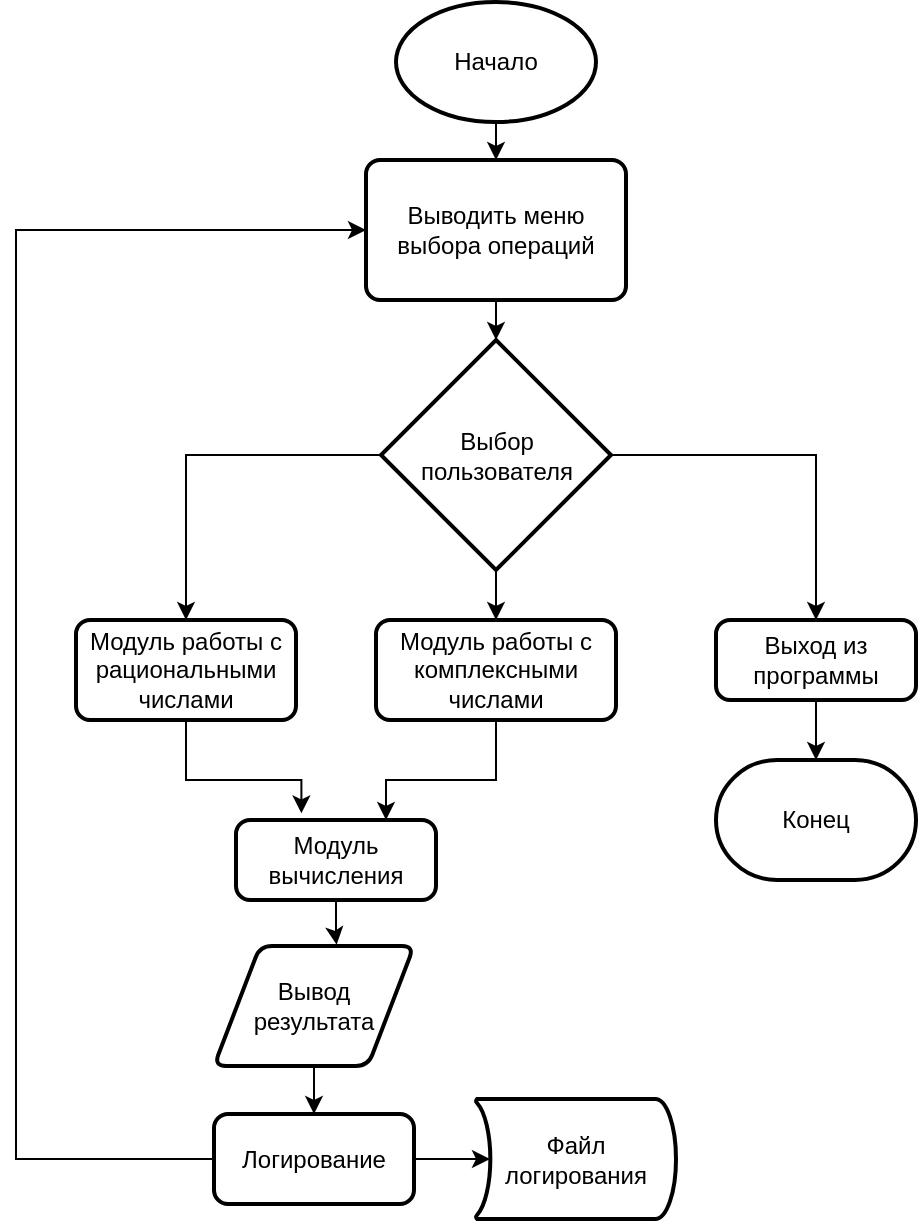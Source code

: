 <mxfile version="20.2.3" type="device"><diagram id="TX2sp90YPl5LUsUCoouN" name="Страница 1"><mxGraphModel dx="782" dy="468" grid="1" gridSize="10" guides="1" tooltips="1" connect="1" arrows="1" fold="1" page="1" pageScale="1" pageWidth="827" pageHeight="1169" math="0" shadow="0"><root><mxCell id="0"/><mxCell id="1" parent="0"/><mxCell id="UGhuDqzZE3hYfKUp2MCj-5" style="edgeStyle=orthogonalEdgeStyle;rounded=0;orthogonalLoop=1;jettySize=auto;html=1;entryX=0.5;entryY=0;entryDx=0;entryDy=0;" edge="1" parent="1" source="UGhuDqzZE3hYfKUp2MCj-1" target="UGhuDqzZE3hYfKUp2MCj-25"><mxGeometry relative="1" as="geometry"><mxPoint x="290" y="100" as="targetPoint"/></mxGeometry></mxCell><mxCell id="UGhuDqzZE3hYfKUp2MCj-1" value="Начало" style="strokeWidth=2;html=1;shape=mxgraph.flowchart.start_1;whiteSpace=wrap;" vertex="1" parent="1"><mxGeometry x="240" y="11" width="100" height="60" as="geometry"/></mxCell><mxCell id="UGhuDqzZE3hYfKUp2MCj-2" value="Файл логирования" style="strokeWidth=2;html=1;shape=mxgraph.flowchart.stored_data;whiteSpace=wrap;direction=west;" vertex="1" parent="1"><mxGeometry x="280" y="559.5" width="100" height="60" as="geometry"/></mxCell><mxCell id="UGhuDqzZE3hYfKUp2MCj-6" style="edgeStyle=orthogonalEdgeStyle;rounded=0;orthogonalLoop=1;jettySize=auto;html=1;entryX=0.5;entryY=0;entryDx=0;entryDy=0;exitX=0.5;exitY=1;exitDx=0;exitDy=0;entryPerimeter=0;" edge="1" parent="1" source="UGhuDqzZE3hYfKUp2MCj-25" target="UGhuDqzZE3hYfKUp2MCj-7"><mxGeometry relative="1" as="geometry"><mxPoint x="290" y="170" as="sourcePoint"/><mxPoint x="290" y="190" as="targetPoint"/><Array as="points"/></mxGeometry></mxCell><mxCell id="UGhuDqzZE3hYfKUp2MCj-10" style="edgeStyle=orthogonalEdgeStyle;rounded=0;orthogonalLoop=1;jettySize=auto;html=1;entryX=0.5;entryY=0;entryDx=0;entryDy=0;" edge="1" parent="1" source="UGhuDqzZE3hYfKUp2MCj-7" target="UGhuDqzZE3hYfKUp2MCj-9"><mxGeometry relative="1" as="geometry"/></mxCell><mxCell id="UGhuDqzZE3hYfKUp2MCj-14" style="edgeStyle=orthogonalEdgeStyle;rounded=0;orthogonalLoop=1;jettySize=auto;html=1;entryX=0.5;entryY=0;entryDx=0;entryDy=0;" edge="1" parent="1" source="UGhuDqzZE3hYfKUp2MCj-7" target="UGhuDqzZE3hYfKUp2MCj-11"><mxGeometry relative="1" as="geometry"/></mxCell><mxCell id="UGhuDqzZE3hYfKUp2MCj-16" style="edgeStyle=orthogonalEdgeStyle;rounded=0;orthogonalLoop=1;jettySize=auto;html=1;entryX=0.5;entryY=0;entryDx=0;entryDy=0;" edge="1" parent="1" source="UGhuDqzZE3hYfKUp2MCj-7" target="UGhuDqzZE3hYfKUp2MCj-15"><mxGeometry relative="1" as="geometry"/></mxCell><mxCell id="UGhuDqzZE3hYfKUp2MCj-7" value="Выбор пользователя" style="strokeWidth=2;html=1;shape=mxgraph.flowchart.decision;whiteSpace=wrap;" vertex="1" parent="1"><mxGeometry x="232.5" y="180" width="115" height="115" as="geometry"/></mxCell><mxCell id="UGhuDqzZE3hYfKUp2MCj-18" style="edgeStyle=orthogonalEdgeStyle;rounded=0;orthogonalLoop=1;jettySize=auto;html=1;" edge="1" parent="1" source="UGhuDqzZE3hYfKUp2MCj-9" target="UGhuDqzZE3hYfKUp2MCj-17"><mxGeometry relative="1" as="geometry"/></mxCell><mxCell id="UGhuDqzZE3hYfKUp2MCj-9" value="Выход из программы" style="rounded=1;whiteSpace=wrap;html=1;absoluteArcSize=1;arcSize=14;strokeWidth=2;" vertex="1" parent="1"><mxGeometry x="400" y="320" width="100" height="40" as="geometry"/></mxCell><mxCell id="UGhuDqzZE3hYfKUp2MCj-22" style="edgeStyle=orthogonalEdgeStyle;rounded=0;orthogonalLoop=1;jettySize=auto;html=1;entryX=0.327;entryY=-0.083;entryDx=0;entryDy=0;entryPerimeter=0;" edge="1" parent="1" source="UGhuDqzZE3hYfKUp2MCj-11" target="UGhuDqzZE3hYfKUp2MCj-29"><mxGeometry relative="1" as="geometry"><Array as="points"><mxPoint x="135" y="400"/><mxPoint x="193" y="400"/></Array></mxGeometry></mxCell><mxCell id="UGhuDqzZE3hYfKUp2MCj-11" value="Модуль работы с рациональными числами" style="rounded=1;whiteSpace=wrap;html=1;absoluteArcSize=1;arcSize=14;strokeWidth=2;" vertex="1" parent="1"><mxGeometry x="80" y="320" width="110" height="50" as="geometry"/></mxCell><mxCell id="UGhuDqzZE3hYfKUp2MCj-21" style="edgeStyle=orthogonalEdgeStyle;rounded=0;orthogonalLoop=1;jettySize=auto;html=1;entryX=0.75;entryY=0;entryDx=0;entryDy=0;" edge="1" parent="1" source="UGhuDqzZE3hYfKUp2MCj-15" target="UGhuDqzZE3hYfKUp2MCj-29"><mxGeometry relative="1" as="geometry"><Array as="points"><mxPoint x="290" y="400"/><mxPoint x="235" y="400"/></Array></mxGeometry></mxCell><mxCell id="UGhuDqzZE3hYfKUp2MCj-15" value="Модуль работы с комплексными числами" style="rounded=1;whiteSpace=wrap;html=1;absoluteArcSize=1;arcSize=14;strokeWidth=2;" vertex="1" parent="1"><mxGeometry x="230" y="320" width="120" height="50" as="geometry"/></mxCell><mxCell id="UGhuDqzZE3hYfKUp2MCj-17" value="Конец" style="strokeWidth=2;html=1;shape=mxgraph.flowchart.terminator;whiteSpace=wrap;" vertex="1" parent="1"><mxGeometry x="400" y="390" width="100" height="60" as="geometry"/></mxCell><mxCell id="UGhuDqzZE3hYfKUp2MCj-24" style="edgeStyle=orthogonalEdgeStyle;rounded=0;orthogonalLoop=1;jettySize=auto;html=1;" edge="1" parent="1" source="UGhuDqzZE3hYfKUp2MCj-20" target="UGhuDqzZE3hYfKUp2MCj-23"><mxGeometry relative="1" as="geometry"/></mxCell><mxCell id="UGhuDqzZE3hYfKUp2MCj-20" value="Вывод результата" style="shape=parallelogram;html=1;strokeWidth=2;perimeter=parallelogramPerimeter;whiteSpace=wrap;rounded=1;arcSize=12;size=0.23;" vertex="1" parent="1"><mxGeometry x="149" y="483" width="100" height="60" as="geometry"/></mxCell><mxCell id="UGhuDqzZE3hYfKUp2MCj-27" style="edgeStyle=orthogonalEdgeStyle;rounded=0;orthogonalLoop=1;jettySize=auto;html=1;entryX=0;entryY=0.5;entryDx=0;entryDy=0;exitX=0;exitY=0.5;exitDx=0;exitDy=0;" edge="1" parent="1" source="UGhuDqzZE3hYfKUp2MCj-23" target="UGhuDqzZE3hYfKUp2MCj-25"><mxGeometry relative="1" as="geometry"><Array as="points"><mxPoint x="50" y="590"/><mxPoint x="50" y="125"/></Array></mxGeometry></mxCell><mxCell id="UGhuDqzZE3hYfKUp2MCj-28" style="edgeStyle=orthogonalEdgeStyle;rounded=0;orthogonalLoop=1;jettySize=auto;html=1;entryX=0.93;entryY=0.5;entryDx=0;entryDy=0;entryPerimeter=0;" edge="1" parent="1" source="UGhuDqzZE3hYfKUp2MCj-23" target="UGhuDqzZE3hYfKUp2MCj-2"><mxGeometry relative="1" as="geometry"/></mxCell><mxCell id="UGhuDqzZE3hYfKUp2MCj-23" value="Логирование" style="rounded=1;whiteSpace=wrap;html=1;absoluteArcSize=1;arcSize=14;strokeWidth=2;" vertex="1" parent="1"><mxGeometry x="149" y="567" width="100" height="45" as="geometry"/></mxCell><mxCell id="UGhuDqzZE3hYfKUp2MCj-25" value="Выводить меню выбора операций" style="rounded=1;whiteSpace=wrap;html=1;absoluteArcSize=1;arcSize=14;strokeWidth=2;" vertex="1" parent="1"><mxGeometry x="225" y="90" width="130" height="70" as="geometry"/></mxCell><mxCell id="UGhuDqzZE3hYfKUp2MCj-30" style="edgeStyle=orthogonalEdgeStyle;rounded=0;orthogonalLoop=1;jettySize=auto;html=1;entryX=0.613;entryY=-0.011;entryDx=0;entryDy=0;entryPerimeter=0;" edge="1" parent="1" source="UGhuDqzZE3hYfKUp2MCj-29" target="UGhuDqzZE3hYfKUp2MCj-20"><mxGeometry relative="1" as="geometry"/></mxCell><mxCell id="UGhuDqzZE3hYfKUp2MCj-29" value="Модуль вычисления" style="rounded=1;whiteSpace=wrap;html=1;absoluteArcSize=1;arcSize=14;strokeWidth=2;" vertex="1" parent="1"><mxGeometry x="160" y="420" width="100" height="40" as="geometry"/></mxCell></root></mxGraphModel></diagram></mxfile>